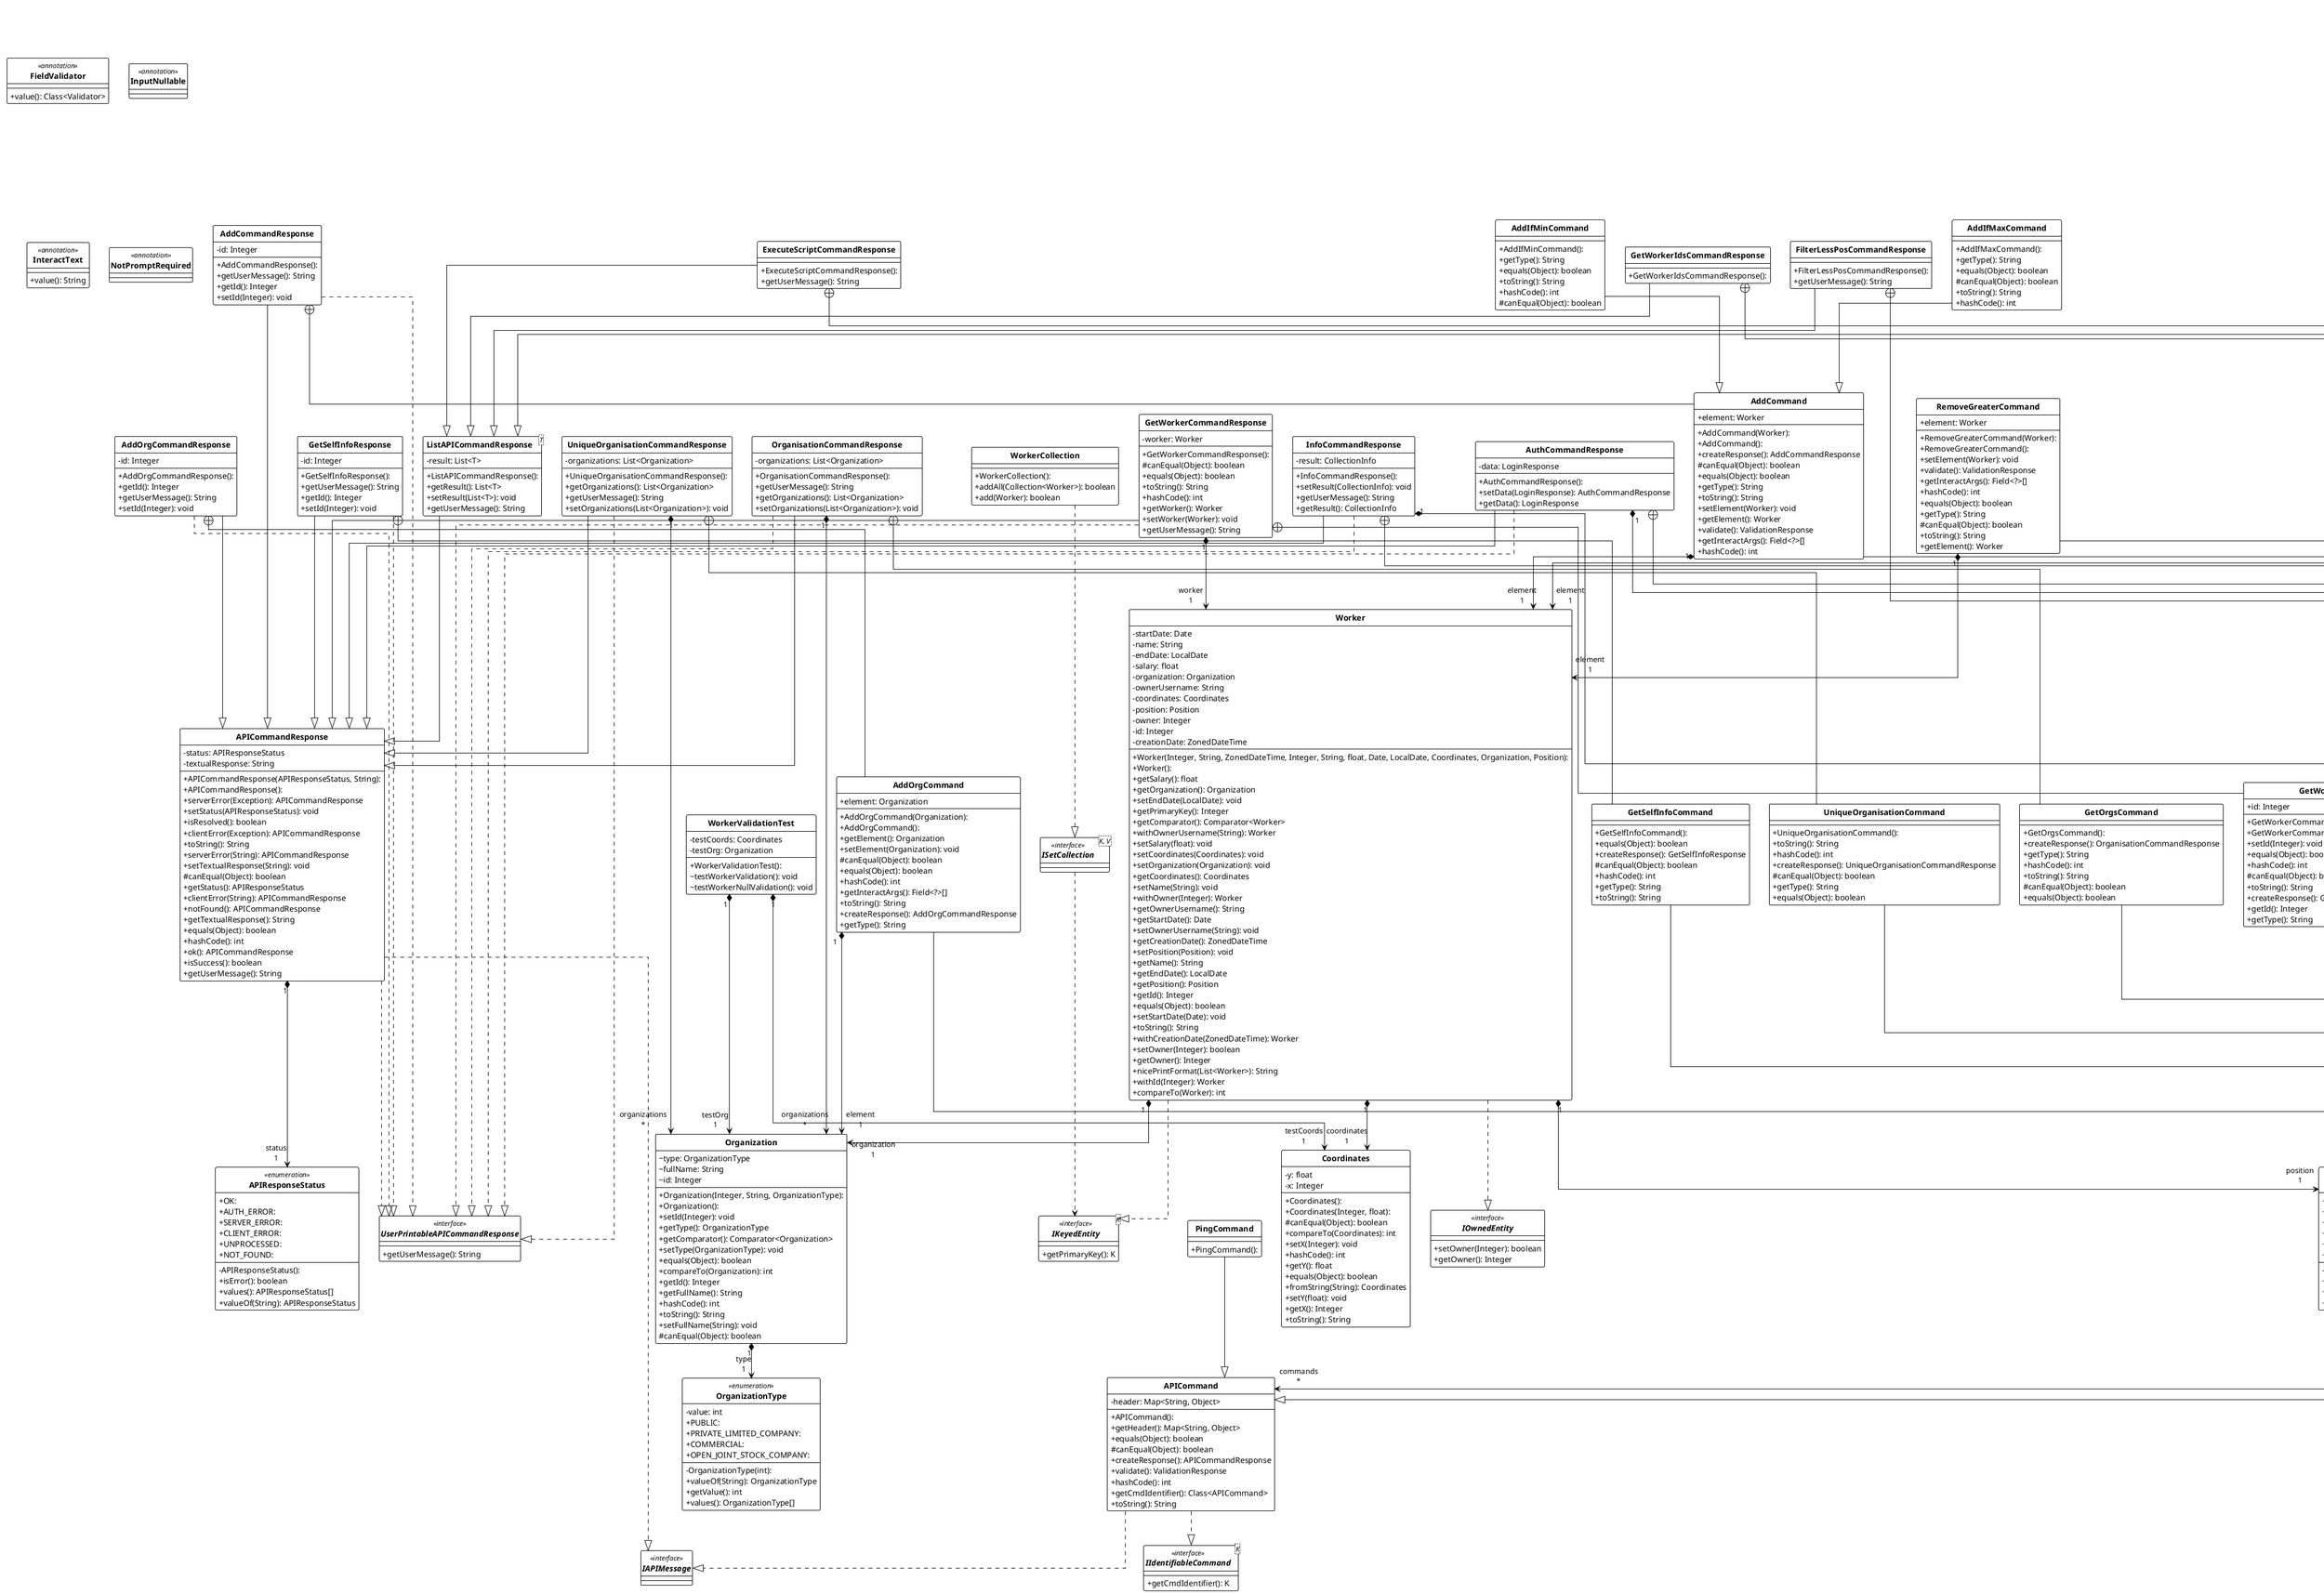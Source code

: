 
@startuml

!theme plain
top to bottom direction
skinparam linetype ortho
skinparam classAttributeIconSize 0
hide circle

<style>
classDiagram {
    class {
        header {
            FontStyle bold
        }
    }
}
</style>
!theme plain
top to bottom direction
skinparam linetype ortho

class APICommand {
  + APICommand(): 
  - header: Map<String, Object>
  + getHeader(): Map<String, Object>
  + equals(Object): boolean
  # canEqual(Object): boolean
  + createResponse(): APICommandResponse
  + validate(): ValidationResponse
  + hashCode(): int
  + getCmdIdentifier(): Class<APICommand>
  + toString(): String
}
class APICommandResponse {
  + APICommandResponse(APIResponseStatus, String): 
  + APICommandResponse(): 
  - status: APIResponseStatus
  - textualResponse: String
  + serverError(Exception): APICommandResponse
  + setStatus(APIResponseStatus): void
  + isResolved(): boolean
  + clientError(Exception): APICommandResponse
  + toString(): String
  + serverError(String): APICommandResponse
  + setTextualResponse(String): void
  # canEqual(Object): boolean
  + getStatus(): APIResponseStatus
  + clientError(String): APICommandResponse
  + notFound(): APICommandResponse
  + getTextualResponse(): String
  + equals(Object): boolean
  + hashCode(): int
  + ok(): APICommandResponse
  + isSuccess(): boolean
  + getUserMessage(): String
}
enum APIResponseStatus << enumeration >> {
  - APIResponseStatus(): 
  + OK: 
  + AUTH_ERROR: 
  + SERVER_ERROR: 
  + CLIENT_ERROR: 
  + UNPROCESSED: 
  + NOT_FOUND: 
  + isError(): boolean
  + values(): APIResponseStatus[]
  + valueOf(String): APIResponseStatus
}
class AddCommand {
  + AddCommand(Worker): 
  + AddCommand(): 
  + element: Worker
  + createResponse(): AddCommandResponse
  # canEqual(Object): boolean
  + equals(Object): boolean
  + getType(): String
  + toString(): String
  + setElement(Worker): void
  + getElement(): Worker
  + validate(): ValidationResponse
  + getInteractArgs(): Field<?>[]
  + hashCode(): int
}
class AddCommandResponse {
  + AddCommandResponse(): 
  - id: Integer
  + getUserMessage(): String
  + getId(): Integer
  + setId(Integer): void
}
class AddIfMaxCommand {
  + AddIfMaxCommand(): 
  + getType(): String
  + equals(Object): boolean
  # canEqual(Object): boolean
  + toString(): String
  + hashCode(): int
}
class AddIfMinCommand {
  + AddIfMinCommand(): 
  + getType(): String
  + equals(Object): boolean
  + toString(): String
  + hashCode(): int
  # canEqual(Object): boolean
}
class AddOrgCommand {
  + AddOrgCommand(Organization): 
  + AddOrgCommand(): 
  + element: Organization
  + getElement(): Organization
  + setElement(Organization): void
  # canEqual(Object): boolean
  + equals(Object): boolean
  + hashCode(): int
  + getInteractArgs(): Field<?>[]
  + toString(): String
  + createResponse(): AddOrgCommandResponse
  + getType(): String
}
class AddOrgCommandResponse {
  + AddOrgCommandResponse(): 
  - id: Integer
  + getId(): Integer
  + getUserMessage(): String
  + setId(Integer): void
}
class AuthCommand<T> {
  + AuthCommand(): 
  + AuthCommand(T): 
  - credentials: T
  + getCredentials(): T
  + toString(): String
  + equals(Object): boolean
  + hashCode(): int
  + createResponse(): AuthCommandResponse
  # canEqual(Object): boolean
  + setCredentials(T): void
}
class AuthCommandResponse {
  + AuthCommandResponse(): 
  - data: LoginResponse
  + setData(LoginResponse): AuthCommandResponse
  + getData(): LoginResponse
}
enum AuthStrategy << enumeration >> {
  - AuthStrategy(): 
  + LOGIN_PASS: 
  + REFRESH_TOKEN: 
  + values(): AuthStrategy[]
  + valueOf(String): AuthStrategy
}
class AuthenticationCredentials {
  + AuthenticationCredentials(): 
  # canEqual(Object): boolean
  + toString(): String
  + safeIdentifier(): String
  + equals(Object): boolean
  + hashCode(): int
}
class ClearCommand {
  + ClearCommand(): 
  + getType(): String
  + toString(): String
  # canEqual(Object): boolean
  + equals(Object): boolean
  + hashCode(): int
}
class CollectionInfo {
  + CollectionInfo(): 
  + CollectionInfo(String, String, ZonedDateTime, Integer): 
  - itemsCount: Integer
  - initializationDate: ZonedDateTime
  - name: String
  - type: String
  + equals(Object): boolean
  + getName(): String
  + getType(): String
  + getInitializationDate(): ZonedDateTime
  + setItemsCount(Integer): void
  # canEqual(Object): boolean
  + getItemsCount(): Integer
  + setName(String): void
  + hashCode(): int
  + setType(String): void
  + setInitializationDate(ZonedDateTime): void
  + toString(): String
}
class Coordinates {
  + Coordinates(): 
  + Coordinates(Integer, float): 
  - y: float
  - x: Integer
  # canEqual(Object): boolean
  + compareTo(Coordinates): int
  + setX(Integer): void
  + hashCode(): int
  + getY(): float
  + equals(Object): boolean
  + fromString(String): Coordinates
  + setY(float): void
  + getX(): Integer
  + toString(): String
}
class CoordinatesValidator {
  + CoordinatesValidator(): 
  + validateX(Integer): ValidationResponse
  + validateY(Float): ValidationResponse
  + validateAll(Coordinates): ValidationResponse
}
class DefaultAuthenticationCredentials {
  + DefaultAuthenticationCredentials(): 
  + DefaultAuthenticationCredentials(String, String): 
  - username: String
  - password: String
  + toString(): String
  + setPassword(String): void
  # canEqual(Object): boolean
  + getUsername(): String
  + hashCode(): int
  + safeIdentifier(): String
  + getPassword(): String
  + setUsername(String): void
  + equals(Object): boolean
}
class DefaultCollectionCommandResponse {
  + DefaultCollectionCommandResponse(): 
  + getUserMessage(): String
}
class DefaultLoginResponse {
  + DefaultLoginResponse(String, Integer, String): 
  + DefaultLoginResponse(): 
  - username: String
  - role: String
  - userId: Integer
  + getUserId(): Integer
  # canEqual(Object): boolean
  + setUserId(Integer): void
  + getUsername(): String
  + setUsername(String): void
  + equals(Object): boolean
  + hashCode(): int
  + toString(): String
  + getRole(): String
  + setRole(String): void
}
class ExecuteScriptCommand {
  + ExecuteScriptCommand(): 
  + ExecuteScriptCommand(List<APICommand>): 
  - commands: List<APICommand>
  + getInlineArgs(): Field<?>[]
  + createResponse(): ExecuteScriptCommandResponse
  + getCommands(): List<APICommand>
  + setCommands(List<APICommand>): void
  + hashCode(): int
  + getType(): String
  + toString(): String
  + equals(Object): boolean
  # canEqual(Object): boolean
}
class ExecuteScriptCommandResponse {
  + ExecuteScriptCommandResponse(): 
  + getUserMessage(): String
}
class Field<T> {
  + Field(): 
  + Field(String, Class<T>): 
  - name: String
  - valueClass: Class<T>
  + toString(): String
  + hashCode(): int
  + setValueClass(Class<T>): void
  + getName(): String
  # canEqual(Object): boolean
  + setName(String): void
  + equals(Object): boolean
  + getValueClass(): Class<T>
}
annotation FieldValidator << annotation >> {
  + value(): Class<Validator>
}
class FieldWithDesc<T> {
  + FieldWithDesc(String, Class<T>, String, IValidator<T>, boolean): 
  - validator: IValidator<T>
  - promptMsg: String
  - nullAble: boolean
  + getValidator(): IValidator<T>
  # canEqual(Object): boolean
  + equals(Object): boolean
  + getPromptMsg(): String
  + toString(): String
  + isNullAble(): boolean
  + hashCode(): int
}
class FilterLessPosCommand {
  + FilterLessPosCommand(): 
  + FilterLessPosCommand(Position): 
  + position: Position
  # canEqual(Object): boolean
  + hashCode(): int
  + getPosition(): Position
  + createResponse(): FilterLessPosCommandResponse
  + equals(Object): boolean
  + toString(): String
  + getType(): String
  + getInlineArgs(): Field<?>[]
  + setPosition(Position): void
}
class FilterLessPosCommandResponse {
  + FilterLessPosCommandResponse(): 
  + getUserMessage(): String
}
class GetOrgsCommand {
  + GetOrgsCommand(): 
  + createResponse(): OrganisationCommandResponse
  + getType(): String
  + hashCode(): int
  + toString(): String
  # canEqual(Object): boolean
  + equals(Object): boolean
}
class GetSelfInfoCommand {
  + GetSelfInfoCommand(): 
  + equals(Object): boolean
  + createResponse(): GetSelfInfoResponse
  # canEqual(Object): boolean
  + hashCode(): int
  + getType(): String
  + toString(): String
}
class GetSelfInfoResponse {
  + GetSelfInfoResponse(): 
  - id: Integer
  + getUserMessage(): String
  + getId(): Integer
  + setId(Integer): void
}
class GetWorkerCommand {
  + GetWorkerCommand(): 
  + GetWorkerCommand(Integer): 
  + id: Integer
  + setId(Integer): void
  + equals(Object): boolean
  + hashCode(): int
  # canEqual(Object): boolean
  + toString(): String
  + createResponse(): GetWorkerCommandResponse
  + getId(): Integer
  + getType(): String
}
class GetWorkerCommandResponse {
  + GetWorkerCommandResponse(): 
  - worker: Worker
  # canEqual(Object): boolean
  + equals(Object): boolean
  + toString(): String
  + hashCode(): int
  + getWorker(): Worker
  + setWorker(Worker): void
  + getUserMessage(): String
}
class GetWorkerIdsCommand {
  + GetWorkerIdsCommand(): 
  + createResponse(): GetWorkerIdsCommandResponse
  # canEqual(Object): boolean
  + equals(Object): boolean
  + getType(): String
  + hashCode(): int
  + toString(): String
}
class GetWorkerIdsCommandResponse {
  + GetWorkerIdsCommandResponse(): 
}
interface IAPIMessage << interface >>
interface IIdentifiableCommand<K> << interface >> {
  + getCmdIdentifier(): K
}
interface IKeyedEntity<K> << interface >> {
  + getPrimaryKey(): K
}
interface IOwnedEntity << interface >> {
  + setOwner(Integer): boolean
  + getOwner(): Integer
}
interface ISetCollection<K, V> << interface >>
interface IValidator<T> << interface >> {
  + validate(T): ValidationResponse
}
class InfoCommand {
  + InfoCommand(): 
  + equals(Object): boolean
  # canEqual(Object): boolean
  + getType(): String
  + hashCode(): int
  + createResponse(): InfoCommandResponse
  + toString(): String
}
class InfoCommandResponse {
  + InfoCommandResponse(): 
  - result: CollectionInfo
  + setResult(CollectionInfo): void
  + getUserMessage(): String
  + getResult(): CollectionInfo
}
annotation InputNullable << annotation >>
annotation InteractText << annotation >> {
  + value(): String
}
class JWTAuthenticationCredentials {
  + JWTAuthenticationCredentials(String): 
  + JWTAuthenticationCredentials(): 
  + token: String
  # canEqual(Object): boolean
  + hashCode(): int
  + setToken(String): void
  + equals(Object): boolean
  + toString(): String
  + safeIdentifier(): String
  + getToken(): String
}
entity JWTInfo << record >> {
  + JWTInfo(String, ZonedDateTime): 
  - token: String
  - expiration: ZonedDateTime
  + token(): String
  + expiration(): ZonedDateTime
}
class JWTLoginResponse {
  + JWTLoginResponse(): 
  + JWTLoginResponse(JWTInfo, JWTInfo): 
  - authToken: JWTInfo
  - refreshToken: JWTInfo
  + equals(Object): boolean
  + hashCode(): int
  + setRefreshToken(JWTInfo): void
  + getAuthToken(): JWTInfo
  + getRefreshToken(): JWTInfo
  + toString(): String
  + setAuthToken(JWTInfo): void
  # canEqual(Object): boolean
}
class ListAPICommandResponse<T> {
  + ListAPICommandResponse(): 
  - result: List<T>
  + getResult(): List<T>
  + setResult(List<T>): void
  + getUserMessage(): String
}
class LoginCommand<T> {
  + LoginCommand(): 
  # strategy: AuthStrategy
  + hashCode(): int
  # canEqual(Object): boolean
  + setStrategy(AuthStrategy): void
  + equals(Object): boolean
  + getStrategy(): AuthStrategy
  + toString(): String
}
class LoginResponse {
  + LoginResponse(): 
}
annotation NotPromptRequired << annotation >>
class OrganisationCommandResponse {
  + OrganisationCommandResponse(): 
  - organizations: List<Organization>
  + getUserMessage(): String
  + getOrganizations(): List<Organization>
  + setOrganizations(List<Organization>): void
}
class Organization {
  + Organization(Integer, String, OrganizationType): 
  + Organization(): 
  ~ type: OrganizationType
  ~ fullName: String
  ~ id: Integer
  + setId(Integer): void
  + getType(): OrganizationType
  + getComparator(): Comparator<Organization>
  + setType(OrganizationType): void
  + equals(Object): boolean
  + compareTo(Organization): int
  + getId(): Integer
  + getFullName(): String
  + hashCode(): int
  + toString(): String
  + setFullName(String): void
  # canEqual(Object): boolean
}
enum OrganizationType << enumeration >> {
  - OrganizationType(int): 
  - value: int
  + PUBLIC: 
  + PRIVATE_LIMITED_COMPANY: 
  + COMMERCIAL: 
  + OPEN_JOINT_STOCK_COMPANY: 
  + valueOf(String): OrganizationType
  + getValue(): int
  + values(): OrganizationType[]
}
class OrganizationValidator {
  + OrganizationValidator(): 
  + validateFullName(String): ValidationResponse
  + validateAll(Organization): ValidationResponse
}
class PagingAPICommand {
  + PagingAPICommand(Integer, Integer): 
  + PagingAPICommand(): 
  - offset: Integer
  - count: Integer
  + FULL_COUNT: Integer
  + getCount(): Integer
  + setCount(Integer): void
  + toString(): String
  + getOffset(): Integer
  # canEqual(Object): boolean
  + equals(Object): boolean
  + createResponse(): DefaultCollectionCommandResponse
  + getType(): String
  + hashCode(): int
  + setOffset(Integer): void
}
class PasswordLoginCommand {
  + PasswordLoginCommand(): 
  + hashCode(): int
  + equals(Object): boolean
  # canEqual(Object): boolean
  + getType(): String
  + toString(): String
  + getInteractArgs(): Field<?>[]
}
class PingCommand {
  + PingCommand(): 
}
enum Position << enumeration >> {
  - Position(int): 
  + LEAD_DEVELOPER: 
  + MANAGER_OF_CLEANING: 
  + ENGINEER: 
  + value: int
  + HEAD_OF_DEPARTMENT: 
  + CLEANER: 
  + values(): Position[]
  + valueOf(String): Position
  + getValue(): int
}
class PrintDescendingCommand {
  + PrintDescendingCommand(): 
  + PrintDescendingCommand(Integer, Integer): 
  + createResponse(): PrintDescendingCommandResponse
  # canEqual(Object): boolean
  + toString(): String
  + getType(): String
  + hashCode(): int
  + equals(Object): boolean
}
class PrintDescendingCommandResponse {
  + PrintDescendingCommandResponse(): 
  + getUserMessage(): String
}
class RefreshLoginCommand {
  + RefreshLoginCommand(): 
  + equals(Object): boolean
  # canEqual(Object): boolean
  + getType(): String
  + toString(): String
  + hashCode(): int
}
class RegisterCommand {
  + RegisterCommand(): 
  + getType(): String
  + getInteractArgs(): Field<?>[]
  + toString(): String
  + hashCode(): int
  + equals(Object): boolean
  # canEqual(Object): boolean
}
class RemoveByIdCommand {
  + RemoveByIdCommand(Integer): 
  + RemoveByIdCommand(): 
  + id: Integer
  + getId(): Integer
  + getType(): String
  + toString(): String
  + equals(Object): boolean
  + hashCode(): int
  + getInlineArgs(): Field<?>[]
  + setId(Integer): void
  # canEqual(Object): boolean
}
class RemoveGreaterCommand {
  + RemoveGreaterCommand(Worker): 
  + RemoveGreaterCommand(): 
  + element: Worker
  + setElement(Worker): void
  + validate(): ValidationResponse
  + getInteractArgs(): Field<?>[]
  + hashCode(): int
  + equals(Object): boolean
  + getType(): String
  # canEqual(Object): boolean
  + toString(): String
  + getElement(): Worker
}
class SaveCommand {
  + SaveCommand(): 
  + equals(Object): boolean
  + toString(): String
  + hashCode(): int
  # canEqual(Object): boolean
  + getType(): String
}
class ShowCommand {
  + ShowCommand(Integer, Integer): 
  + ShowCommand(): 
  + createResponse(): ShowCommandResponse
  + getType(): String
  + toString(): String
  + equals(Object): boolean
  # canEqual(Object): boolean
  + hashCode(): int
}
class ShowCommandResponse {
  + ShowCommandResponse(): 
}
class ShowCommandResponse {
  + ShowCommandResponse(): 
}
class ShowMineCommand {
  + ShowMineCommand(): 
  # canEqual(Object): boolean
  + hashCode(): int
  + toString(): String
  + getType(): String
  + equals(Object): boolean
  + createResponse(): ShowCommandResponse
}
class UniqueOrganisationCommand {
  + UniqueOrganisationCommand(): 
  + toString(): String
  + hashCode(): int
  + createResponse(): UniqueOrganisationCommandResponse
  # canEqual(Object): boolean
  + getType(): String
  + equals(Object): boolean
}
class UniqueOrganisationCommandResponse {
  + UniqueOrganisationCommandResponse(): 
  - organizations: List<Organization>
  + getOrganizations(): List<Organization>
  + getUserMessage(): String
  + setOrganizations(List<Organization>): void
}
class UpdateCommand {
  + UpdateCommand(Integer, Worker): 
  + UpdateCommand(): 
  + id: Integer
  + element: Worker
  + getElement(): Worker
  + hashCode(): int
  + equals(Object): boolean
  + getInlineArgs(): Field<?>[]
  # canEqual(Object): boolean
  + getId(): Integer
  + setId(Integer): void
  + getType(): String
  + validate(): ValidationResponse
  + setElement(Worker): void
  + toString(): String
  + getInteractArgs(): Field<?>[]
}
class UserAPICommand {
  + UserAPICommand(): 
}
interface UserPrintableAPICommandResponse << interface >> {
  + getUserMessage(): String
}
interface UserPromptedAPICommand << interface >> {
  + getInteractArgs(): Field<?>[]
  + getInlineArgs(): Field<?>[]
  + getType(): String
}
class ValidationResponse {
  + ValidationResponse(boolean, String): 
  - msg: String
  - allowed: boolean
  + toString(): String
  + getMsg(): String
  + isAllowed(): boolean
  + hashCode(): int
  + setAllowed(boolean): void
  + equals(Object): boolean
  # canEqual(Object): boolean
  + setMsg(String): void
}
interface Validator << interface >>
class Worker {
  + Worker(Integer, String, ZonedDateTime, Integer, String, float, Date, LocalDate, Coordinates, Organization, Position): 
  + Worker(): 
  - startDate: Date
  - name: String
  - endDate: LocalDate
  - salary: float
  - organization: Organization
  - ownerUsername: String
  - coordinates: Coordinates
  - position: Position
  - owner: Integer
  - id: Integer
  - creationDate: ZonedDateTime
  + getSalary(): float
  + getOrganization(): Organization
  + setEndDate(LocalDate): void
  + getPrimaryKey(): Integer
  + getComparator(): Comparator<Worker>
  + withOwnerUsername(String): Worker
  + setSalary(float): void
  + setCoordinates(Coordinates): void
  + setOrganization(Organization): void
  + getCoordinates(): Coordinates
  + setName(String): void
  + withOwner(Integer): Worker
  + getOwnerUsername(): String
  + getStartDate(): Date
  + setOwnerUsername(String): void
  + getCreationDate(): ZonedDateTime
  + setPosition(Position): void
  + getName(): String
  + getEndDate(): LocalDate
  + getPosition(): Position
  + getId(): Integer
  + equals(Object): boolean
  + setStartDate(Date): void
  + toString(): String
  + withCreationDate(ZonedDateTime): Worker
  + setOwner(Integer): boolean
  + getOwner(): Integer
  + nicePrintFormat(List<Worker>): String
  + withId(Integer): Worker
  + compareTo(Worker): int
}
class WorkerCollection {
  + WorkerCollection(): 
  + addAll(Collection<Worker>): boolean
  + add(Worker): boolean
}
class WorkerValidationTest {
  + WorkerValidationTest(): 
  - testCoords: Coordinates
  - testOrg: Organization
  ~ testWorkerValidation(): void
  ~ testWorkerNullValidation(): void
}
class WorkerValidator {
  + WorkerValidator(): 
  + validateSalary(Float): ValidationResponse
  + validateName(String): ValidationResponse
  + validateCoordinates(Coordinates): ValidationResponse
  + validateAll(Worker): ValidationResponse
  + validateId(Integer): ValidationResponse
  + validateStartDate(Date): ValidationResponse
}

APICommand                         ..^  IAPIMessage                       
APICommand                         ..^  IIdentifiableCommand              
APICommandResponse                "1" *--> "status\n1" APIResponseStatus                 
APICommandResponse                 ..^  IAPIMessage                       
APICommandResponse                 ..^  UserPrintableAPICommandResponse   
AddCommand                         --^  UserAPICommand                    
AddCommand                        "1" *--> "element\n1" Worker                            
AddCommandResponse                 --^  APICommandResponse                
AddCommandResponse                 +--  AddCommand                        
AddCommandResponse                 ..^  UserPrintableAPICommandResponse   
AddIfMaxCommand                    --^  AddCommand                        
AddIfMinCommand                    --^  AddCommand                        
AddOrgCommand                     "1" *--> "element\n1" Organization                      
AddOrgCommand                      --^  UserAPICommand                    
AddOrgCommandResponse              --^  APICommandResponse                
AddOrgCommandResponse              +--  AddOrgCommand                     
AddOrgCommandResponse              ..^  UserPrintableAPICommandResponse   
AuthCommand                        ..>  AuthenticationCredentials         
AuthCommand                        --^  UserAPICommand                    
AuthCommandResponse                --^  APICommandResponse                
AuthCommandResponse                +--  AuthCommand                       
AuthCommandResponse               "1" *--> "data\n1" LoginResponse                     
AuthCommandResponse                ..^  UserPrintableAPICommandResponse   
ClearCommand                       --^  UserAPICommand                    
CoordinatesValidator               ..^  Validator                         
DefaultAuthenticationCredentials   --^  AuthenticationCredentials         
DefaultCollectionCommandResponse   --^  ListAPICommandResponse            
DefaultCollectionCommandResponse   +--  PagingAPICommand                  
DefaultLoginResponse               --^  LoginResponse                     
ExecuteScriptCommand              "1" *--> "commands\n*" APICommand                        
ExecuteScriptCommand               --^  UserAPICommand                    
ExecuteScriptCommandResponse       +--  ExecuteScriptCommand              
ExecuteScriptCommandResponse       --^  ListAPICommandResponse            
FieldWithDesc                      --^  Field                             
FieldWithDesc                     "1" *--> "validator\n1" IValidator                        
FilterLessPosCommand              "1" *--> "position\n1" Position                          
FilterLessPosCommand               --^  UserAPICommand                    
FilterLessPosCommandResponse       +--  FilterLessPosCommand              
FilterLessPosCommandResponse       --^  ListAPICommandResponse            
GetOrgsCommand                     --^  UserAPICommand                    
GetSelfInfoCommand                 --^  UserAPICommand                    
GetSelfInfoResponse                --^  APICommandResponse                
GetSelfInfoResponse                +--  GetSelfInfoCommand                
GetSelfInfoResponse                ..^  UserPrintableAPICommandResponse   
GetWorkerCommand                   --^  UserAPICommand                    
GetWorkerCommandResponse           --^  APICommandResponse                
GetWorkerCommandResponse           +--  GetWorkerCommand                  
GetWorkerCommandResponse           ..^  UserPrintableAPICommandResponse   
GetWorkerCommandResponse          "1" *--> "worker\n1" Worker                            
GetWorkerIdsCommand                --^  UserAPICommand                    
GetWorkerIdsCommandResponse        +--  GetWorkerIdsCommand               
GetWorkerIdsCommandResponse        --^  ListAPICommandResponse            
ISetCollection                     ..>  IKeyedEntity                      
InfoCommand                        --^  UserAPICommand                    
InfoCommandResponse                --^  APICommandResponse                
InfoCommandResponse               "1" *--> "result\n1" CollectionInfo                    
InfoCommandResponse                +--  InfoCommand                       
InfoCommandResponse                ..^  UserPrintableAPICommandResponse   
JWTAuthenticationCredentials       --^  AuthenticationCredentials         
JWTLoginResponse                   --^  DefaultLoginResponse              
JWTLoginResponse                  "1" *--> "authToken\n1" JWTInfo                           
ListAPICommandResponse             --^  APICommandResponse                
LoginCommand                       --^  AuthCommand                       
LoginCommand                      "1" *--> "strategy\n1" AuthStrategy                      
LoginCommand                       ..>  AuthenticationCredentials         
OrganisationCommandResponse        --^  APICommandResponse                
OrganisationCommandResponse        +--  GetOrgsCommand                    
OrganisationCommandResponse       "1" *--> "organizations\n*" Organization                      
OrganisationCommandResponse        ..^  UserPrintableAPICommandResponse   
Organization                      "1" *--> "type\n1" OrganizationType                  
OrganizationValidator              ..^  Validator                         
PagingAPICommand                   --^  UserAPICommand                    
PasswordLoginCommand               --^  LoginCommand                      
PingCommand                        --^  APICommand                        
PrintDescendingCommand             --^  PagingAPICommand                  
PrintDescendingCommandResponse     --^  DefaultCollectionCommandResponse  
PrintDescendingCommandResponse     +--  PrintDescendingCommand            
RefreshLoginCommand                --^  LoginCommand                      
RegisterCommand                    --^  AuthCommand                       
RemoveByIdCommand                  --^  UserAPICommand                    
RemoveGreaterCommand               --^  UserAPICommand                    
RemoveGreaterCommand              "1" *--> "element\n1" Worker                            
SaveCommand                        --^  UserAPICommand                    
ShowCommand                        --^  PagingAPICommand                  
ShowCommandResponse                --^  DefaultCollectionCommandResponse  
ShowCommandResponse                --^  DefaultCollectionCommandResponse  
ShowCommandResponse                +--  ShowCommand                       
ShowCommandResponse                +--  ShowMineCommand                   
ShowMineCommand                    --^  UserAPICommand                    
UniqueOrganisationCommand          --^  UserAPICommand                    
UniqueOrganisationCommandResponse  --^  APICommandResponse                
UniqueOrganisationCommandResponse "1" *--> "organizations\n*" Organization                      
UniqueOrganisationCommandResponse  +--  UniqueOrganisationCommand         
UniqueOrganisationCommandResponse  ..^  UserPrintableAPICommandResponse   
UpdateCommand                      --^  UserAPICommand                    
UpdateCommand                     "1" *--> "element\n1" Worker                            
UserAPICommand                     --^  APICommand                        
UserAPICommand                     ..^  UserPromptedAPICommand            
ValidationResponse                 ..^  Validator                         
Worker                            "1" *--> "coordinates\n1" Coordinates                       
Worker                             ..^  IKeyedEntity                      
Worker                             ..^  IOwnedEntity                      
Worker                            "1" *--> "organization\n1" Organization                      
Worker                            "1" *--> "position\n1" Position                          
WorkerCollection                   ..^  ISetCollection                    
WorkerValidationTest              "1" *--> "testCoords\n1" Coordinates                       
WorkerValidationTest              "1" *--> "testOrg\n1" Organization                      
WorkerValidator                    ..^  Validator                         
@enduml
